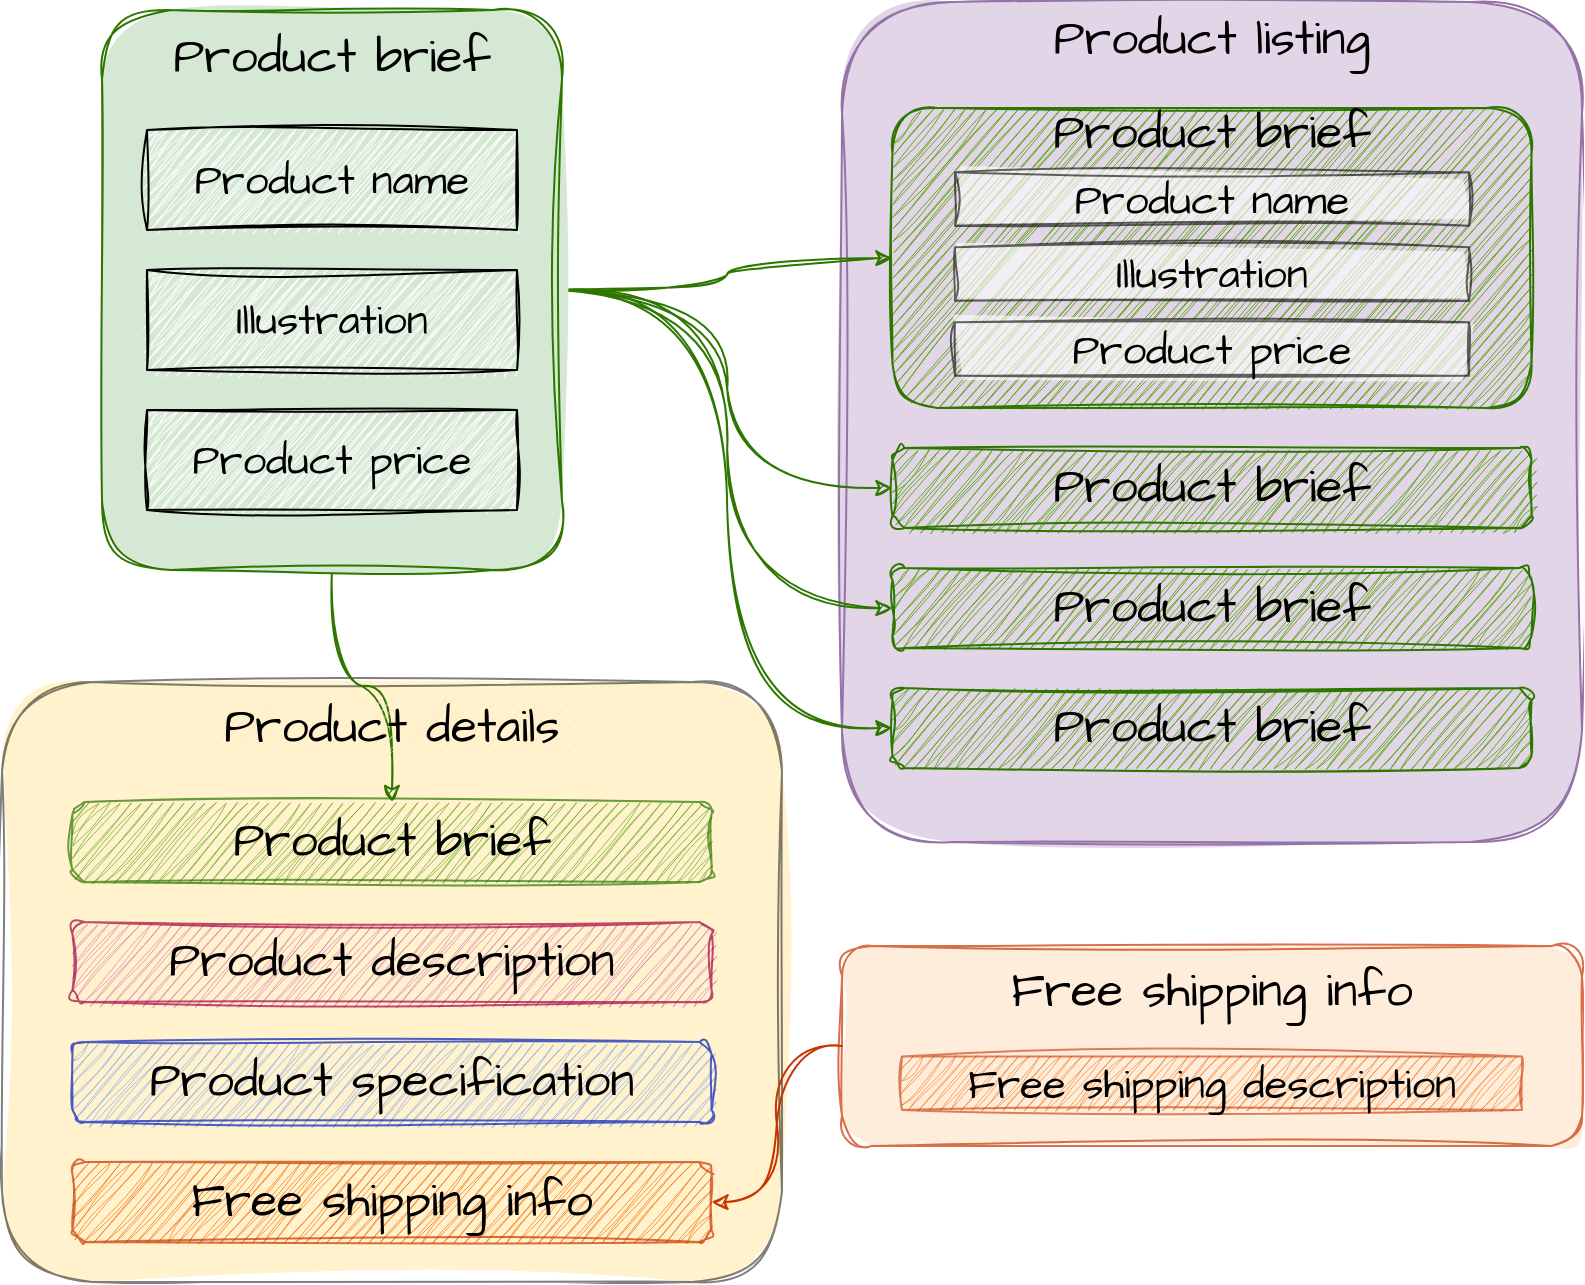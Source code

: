 <mxfile version="20.5.3" type="github">
  <diagram id="QpTB3JBWLclJzC7EPxBI" name="Page-1">
    <mxGraphModel dx="1344" dy="778" grid="1" gridSize="10" guides="1" tooltips="1" connect="1" arrows="1" fold="1" page="1" pageScale="1" pageWidth="850" pageHeight="1100" math="0" shadow="0">
      <root>
        <mxCell id="0" />
        <mxCell id="1" parent="0" />
        <mxCell id="FeaabyJDP-7DLvGipLMP-46" value="" style="rounded=1;whiteSpace=wrap;html=1;sketch=1;hachureGap=4;jiggle=2;fillStyle=solid;fontFamily=Architects Daughter;fontSource=https%3A%2F%2Ffonts.googleapis.com%2Fcss%3Ffamily%3DArchitects%2BDaughter;fontSize=24;fillColor=#FFE599;opacity=50;" vertex="1" parent="1">
          <mxGeometry x="20" y="370" width="390" height="300" as="geometry" />
        </mxCell>
        <mxCell id="FeaabyJDP-7DLvGipLMP-12" value="" style="rounded=1;whiteSpace=wrap;html=1;sketch=1;hachureGap=4;jiggle=2;fontFamily=Architects Daughter;fontSource=https%3A%2F%2Ffonts.googleapis.com%2Fcss%3Ffamily%3DArchitects%2BDaughter;fontSize=21;fillColor=#e1d5e7;strokeColor=#9673a6;fillStyle=solid;" vertex="1" parent="1">
          <mxGeometry x="440" y="30" width="370" height="420" as="geometry" />
        </mxCell>
        <mxCell id="FeaabyJDP-7DLvGipLMP-13" value="Product listing" style="text;html=1;strokeColor=none;fillColor=none;align=center;verticalAlign=middle;whiteSpace=wrap;rounded=0;sketch=1;hachureGap=4;jiggle=2;fontFamily=Architects Daughter;fontSource=https%3A%2F%2Ffonts.googleapis.com%2Fcss%3Ffamily%3DArchitects%2BDaughter;fontSize=24;" vertex="1" parent="1">
          <mxGeometry x="520" y="34" width="210" height="30" as="geometry" />
        </mxCell>
        <mxCell id="FeaabyJDP-7DLvGipLMP-35" value="" style="rounded=1;whiteSpace=wrap;html=1;sketch=1;hachureGap=4;jiggle=2;fontFamily=Architects Daughter;fontSource=https%3A%2F%2Ffonts.googleapis.com%2Fcss%3Ffamily%3DArchitects%2BDaughter;fontSize=20;fillStyle=auto;fillColor=#60a917;strokeColor=#2D7600;fontColor=#ffffff;" vertex="1" parent="1">
          <mxGeometry x="465.23" y="253" width="319.55" height="40" as="geometry" />
        </mxCell>
        <mxCell id="FeaabyJDP-7DLvGipLMP-37" value="Product brief" style="text;html=1;strokeColor=none;fillColor=none;align=center;verticalAlign=middle;whiteSpace=wrap;rounded=0;sketch=1;hachureGap=4;jiggle=2;fontFamily=Architects Daughter;fontSource=https%3A%2F%2Ffonts.googleapis.com%2Fcss%3Ffamily%3DArchitects%2BDaughter;fontSize=24;" vertex="1" parent="1">
          <mxGeometry x="493.019" y="264.964" width="263.972" height="16.071" as="geometry" />
        </mxCell>
        <mxCell id="FeaabyJDP-7DLvGipLMP-38" value="" style="rounded=1;whiteSpace=wrap;html=1;sketch=1;hachureGap=4;jiggle=2;fontFamily=Architects Daughter;fontSource=https%3A%2F%2Ffonts.googleapis.com%2Fcss%3Ffamily%3DArchitects%2BDaughter;fontSize=20;fillStyle=auto;fillColor=#60a917;strokeColor=#2D7600;fontColor=#ffffff;" vertex="1" parent="1">
          <mxGeometry x="465.22" y="313" width="319.55" height="40" as="geometry" />
        </mxCell>
        <mxCell id="FeaabyJDP-7DLvGipLMP-39" value="Product brief" style="text;html=1;strokeColor=none;fillColor=none;align=center;verticalAlign=middle;whiteSpace=wrap;rounded=0;sketch=1;hachureGap=4;jiggle=2;fontFamily=Architects Daughter;fontSource=https%3A%2F%2Ffonts.googleapis.com%2Fcss%3Ffamily%3DArchitects%2BDaughter;fontSize=24;" vertex="1" parent="1">
          <mxGeometry x="493.009" y="324.964" width="263.972" height="16.071" as="geometry" />
        </mxCell>
        <mxCell id="FeaabyJDP-7DLvGipLMP-40" value="" style="rounded=1;whiteSpace=wrap;html=1;sketch=1;hachureGap=4;jiggle=2;fontFamily=Architects Daughter;fontSource=https%3A%2F%2Ffonts.googleapis.com%2Fcss%3Ffamily%3DArchitects%2BDaughter;fontSize=20;fillStyle=auto;fillColor=#60a917;strokeColor=#2D7600;fontColor=#ffffff;" vertex="1" parent="1">
          <mxGeometry x="465.22" y="373" width="319.55" height="40" as="geometry" />
        </mxCell>
        <mxCell id="FeaabyJDP-7DLvGipLMP-41" value="Product brief" style="text;html=1;strokeColor=none;fillColor=none;align=center;verticalAlign=middle;whiteSpace=wrap;rounded=0;sketch=1;hachureGap=4;jiggle=2;fontFamily=Architects Daughter;fontSource=https%3A%2F%2Ffonts.googleapis.com%2Fcss%3Ffamily%3DArchitects%2BDaughter;fontSize=24;" vertex="1" parent="1">
          <mxGeometry x="493.009" y="384.964" width="263.972" height="16.071" as="geometry" />
        </mxCell>
        <mxCell id="FeaabyJDP-7DLvGipLMP-42" style="edgeStyle=orthogonalEdgeStyle;rounded=0;sketch=1;hachureGap=4;jiggle=2;orthogonalLoop=1;jettySize=auto;html=1;exitX=1;exitY=0.5;exitDx=0;exitDy=0;entryX=0;entryY=0.5;entryDx=0;entryDy=0;fontFamily=Architects Daughter;fontSource=https%3A%2F%2Ffonts.googleapis.com%2Fcss%3Ffamily%3DArchitects%2BDaughter;fontSize=24;elbow=vertical;curved=1;fillColor=#60a917;strokeColor=#2D7600;" edge="1" parent="1" source="FeaabyJDP-7DLvGipLMP-3" target="FeaabyJDP-7DLvGipLMP-15">
          <mxGeometry relative="1" as="geometry" />
        </mxCell>
        <mxCell id="FeaabyJDP-7DLvGipLMP-43" style="edgeStyle=orthogonalEdgeStyle;rounded=0;sketch=1;hachureGap=4;jiggle=2;orthogonalLoop=1;jettySize=auto;html=1;exitX=1;exitY=0.5;exitDx=0;exitDy=0;entryX=0;entryY=0.5;entryDx=0;entryDy=0;fontFamily=Architects Daughter;fontSource=https%3A%2F%2Ffonts.googleapis.com%2Fcss%3Ffamily%3DArchitects%2BDaughter;fontSize=24;elbow=vertical;curved=1;fillColor=#60a917;strokeColor=#2D7600;" edge="1" parent="1" source="FeaabyJDP-7DLvGipLMP-3" target="FeaabyJDP-7DLvGipLMP-35">
          <mxGeometry relative="1" as="geometry" />
        </mxCell>
        <mxCell id="FeaabyJDP-7DLvGipLMP-44" style="edgeStyle=orthogonalEdgeStyle;rounded=0;sketch=1;hachureGap=4;jiggle=2;orthogonalLoop=1;jettySize=auto;html=1;exitX=1;exitY=0.5;exitDx=0;exitDy=0;entryX=0;entryY=0.5;entryDx=0;entryDy=0;fontFamily=Architects Daughter;fontSource=https%3A%2F%2Ffonts.googleapis.com%2Fcss%3Ffamily%3DArchitects%2BDaughter;fontSize=24;elbow=vertical;curved=1;fillColor=#60a917;strokeColor=#2D7600;" edge="1" parent="1" source="FeaabyJDP-7DLvGipLMP-3" target="FeaabyJDP-7DLvGipLMP-38">
          <mxGeometry relative="1" as="geometry" />
        </mxCell>
        <mxCell id="FeaabyJDP-7DLvGipLMP-45" style="edgeStyle=orthogonalEdgeStyle;rounded=0;sketch=1;hachureGap=4;jiggle=2;orthogonalLoop=1;jettySize=auto;html=1;exitX=1;exitY=0.5;exitDx=0;exitDy=0;entryX=0;entryY=0.5;entryDx=0;entryDy=0;fontFamily=Architects Daughter;fontSource=https%3A%2F%2Ffonts.googleapis.com%2Fcss%3Ffamily%3DArchitects%2BDaughter;fontSize=24;elbow=vertical;curved=1;fillColor=#60a917;strokeColor=#2D7600;" edge="1" parent="1" source="FeaabyJDP-7DLvGipLMP-3" target="FeaabyJDP-7DLvGipLMP-40">
          <mxGeometry relative="1" as="geometry" />
        </mxCell>
        <mxCell id="FeaabyJDP-7DLvGipLMP-56" style="edgeStyle=orthogonalEdgeStyle;curved=1;rounded=0;sketch=1;hachureGap=4;jiggle=2;orthogonalLoop=1;jettySize=auto;html=1;exitX=0.5;exitY=1;exitDx=0;exitDy=0;entryX=0.5;entryY=0;entryDx=0;entryDy=0;fontFamily=Architects Daughter;fontSource=https%3A%2F%2Ffonts.googleapis.com%2Fcss%3Ffamily%3DArchitects%2BDaughter;fontSize=24;elbow=vertical;fillColor=#60a917;strokeColor=#2D7600;" edge="1" parent="1" source="FeaabyJDP-7DLvGipLMP-3" target="FeaabyJDP-7DLvGipLMP-49">
          <mxGeometry relative="1" as="geometry" />
        </mxCell>
        <mxCell id="FeaabyJDP-7DLvGipLMP-3" value="" style="rounded=1;whiteSpace=wrap;html=1;sketch=1;hachureGap=4;jiggle=2;fontFamily=Architects Daughter;fontSource=https%3A%2F%2Ffonts.googleapis.com%2Fcss%3Ffamily%3DArchitects%2BDaughter;fontSize=20;container=0;fillColor=#D5E8D4;strokeColor=#2D7600;fontColor=#ffffff;fillStyle=solid;" vertex="1" parent="1">
          <mxGeometry x="70" y="34" width="230" height="280" as="geometry" />
        </mxCell>
        <mxCell id="FeaabyJDP-7DLvGipLMP-4" value="Product brief" style="text;html=1;strokeColor=none;fillColor=none;align=center;verticalAlign=middle;whiteSpace=wrap;rounded=0;sketch=1;hachureGap=4;jiggle=2;fontFamily=Architects Daughter;fontSource=https%3A%2F%2Ffonts.googleapis.com%2Fcss%3Ffamily%3DArchitects%2BDaughter;fontSize=24;container=0;" vertex="1" parent="1">
          <mxGeometry x="90" y="43" width="190" height="30" as="geometry" />
        </mxCell>
        <mxCell id="FeaabyJDP-7DLvGipLMP-5" value="" style="rounded=0;whiteSpace=wrap;html=1;sketch=1;hachureGap=4;jiggle=2;fontFamily=Architects Daughter;fontSource=https%3A%2F%2Ffonts.googleapis.com%2Fcss%3Ffamily%3DArchitects%2BDaughter;fontSize=24;container=0;fillColor=#FFFFFF;fillStyle=zigzag;strokeWidth=1;" vertex="1" parent="1">
          <mxGeometry x="92.5" y="94" width="185" height="50" as="geometry" />
        </mxCell>
        <mxCell id="FeaabyJDP-7DLvGipLMP-6" value="Product name" style="text;html=1;strokeColor=none;fillColor=none;align=center;verticalAlign=middle;whiteSpace=wrap;rounded=0;sketch=1;hachureGap=4;jiggle=2;fontFamily=Architects Daughter;fontSource=https%3A%2F%2Ffonts.googleapis.com%2Fcss%3Ffamily%3DArchitects%2BDaughter;fontSize=21;container=0;" vertex="1" parent="1">
          <mxGeometry x="110" y="104" width="150" height="30" as="geometry" />
        </mxCell>
        <mxCell id="FeaabyJDP-7DLvGipLMP-7" value="" style="rounded=0;whiteSpace=wrap;html=1;sketch=1;hachureGap=4;jiggle=2;fontFamily=Architects Daughter;fontSource=https%3A%2F%2Ffonts.googleapis.com%2Fcss%3Ffamily%3DArchitects%2BDaughter;fontSize=24;container=0;fillColor=#FFFFFF;fillStyle=zigzag;strokeWidth=1;" vertex="1" parent="1">
          <mxGeometry x="92.5" y="164" width="185" height="50" as="geometry" />
        </mxCell>
        <mxCell id="FeaabyJDP-7DLvGipLMP-8" value="Illustration" style="text;html=1;strokeColor=none;fillColor=none;align=center;verticalAlign=middle;whiteSpace=wrap;rounded=0;sketch=1;hachureGap=4;jiggle=2;fontFamily=Architects Daughter;fontSource=https%3A%2F%2Ffonts.googleapis.com%2Fcss%3Ffamily%3DArchitects%2BDaughter;fontSize=21;container=0;" vertex="1" parent="1">
          <mxGeometry x="110" y="174" width="150" height="30" as="geometry" />
        </mxCell>
        <mxCell id="FeaabyJDP-7DLvGipLMP-9" value="" style="rounded=0;whiteSpace=wrap;html=1;sketch=1;hachureGap=4;jiggle=2;fontFamily=Architects Daughter;fontSource=https%3A%2F%2Ffonts.googleapis.com%2Fcss%3Ffamily%3DArchitects%2BDaughter;fontSize=24;container=0;fillColor=#FFFFFF;fillStyle=zigzag;strokeWidth=1;" vertex="1" parent="1">
          <mxGeometry x="92.5" y="234" width="185" height="50" as="geometry" />
        </mxCell>
        <mxCell id="FeaabyJDP-7DLvGipLMP-10" value="Product price" style="text;html=1;strokeColor=none;fillColor=none;align=center;verticalAlign=middle;whiteSpace=wrap;rounded=0;sketch=1;hachureGap=4;jiggle=2;fontFamily=Architects Daughter;fontSource=https%3A%2F%2Ffonts.googleapis.com%2Fcss%3Ffamily%3DArchitects%2BDaughter;fontSize=21;container=0;" vertex="1" parent="1">
          <mxGeometry x="110" y="244" width="150" height="30" as="geometry" />
        </mxCell>
        <mxCell id="FeaabyJDP-7DLvGipLMP-15" value="" style="rounded=1;whiteSpace=wrap;html=1;sketch=1;hachureGap=4;jiggle=2;fontFamily=Architects Daughter;fontSource=https%3A%2F%2Ffonts.googleapis.com%2Fcss%3Ffamily%3DArchitects%2BDaughter;fontSize=20;fillColor=#60a917;fillStyle=auto;strokeColor=#2D7600;fontColor=#ffffff;" vertex="1" parent="1">
          <mxGeometry x="465.227" y="83" width="319.545" height="150" as="geometry" />
        </mxCell>
        <mxCell id="FeaabyJDP-7DLvGipLMP-16" value="Product brief" style="text;html=1;strokeColor=none;fillColor=none;align=center;verticalAlign=middle;whiteSpace=wrap;rounded=0;sketch=1;hachureGap=4;jiggle=2;fontFamily=Architects Daughter;fontSource=https%3A%2F%2Ffonts.googleapis.com%2Fcss%3Ffamily%3DArchitects%2BDaughter;fontSize=24;" vertex="1" parent="1">
          <mxGeometry x="493.014" y="87.821" width="263.972" height="16.071" as="geometry" />
        </mxCell>
        <mxCell id="FeaabyJDP-7DLvGipLMP-17" value="" style="rounded=0;whiteSpace=wrap;html=1;sketch=1;hachureGap=4;jiggle=2;fontFamily=Architects Daughter;fontSource=https%3A%2F%2Ffonts.googleapis.com%2Fcss%3Ffamily%3DArchitects%2BDaughter;fontSize=24;fillColor=#FFFFFF;fillStyle=solid;opacity=60;" vertex="1" parent="1">
          <mxGeometry x="496.487" y="115.143" width="257.026" height="26.786" as="geometry" />
        </mxCell>
        <mxCell id="FeaabyJDP-7DLvGipLMP-18" value="Product name" style="text;html=1;strokeColor=none;fillColor=none;align=center;verticalAlign=middle;whiteSpace=wrap;rounded=0;sketch=1;hachureGap=4;jiggle=2;fontFamily=Architects Daughter;fontSource=https%3A%2F%2Ffonts.googleapis.com%2Fcss%3Ffamily%3DArchitects%2BDaughter;fontSize=21;" vertex="1" parent="1">
          <mxGeometry x="520.8" y="120.5" width="208.399" height="16.071" as="geometry" />
        </mxCell>
        <mxCell id="FeaabyJDP-7DLvGipLMP-19" value="" style="rounded=0;whiteSpace=wrap;html=1;sketch=1;hachureGap=4;jiggle=2;fontFamily=Architects Daughter;fontSource=https%3A%2F%2Ffonts.googleapis.com%2Fcss%3Ffamily%3DArchitects%2BDaughter;fontSize=24;fillColor=#FFFFFF;fillStyle=solid;opacity=60;" vertex="1" parent="1">
          <mxGeometry x="496.487" y="152.643" width="257.026" height="26.786" as="geometry" />
        </mxCell>
        <mxCell id="FeaabyJDP-7DLvGipLMP-20" value="Illustration" style="text;html=1;strokeColor=none;fillColor=none;align=center;verticalAlign=middle;whiteSpace=wrap;rounded=0;sketch=1;hachureGap=4;jiggle=2;fontFamily=Architects Daughter;fontSource=https%3A%2F%2Ffonts.googleapis.com%2Fcss%3Ffamily%3DArchitects%2BDaughter;fontSize=21;" vertex="1" parent="1">
          <mxGeometry x="520.8" y="158" width="208.399" height="16.071" as="geometry" />
        </mxCell>
        <mxCell id="FeaabyJDP-7DLvGipLMP-21" value="" style="rounded=0;whiteSpace=wrap;html=1;sketch=1;hachureGap=4;jiggle=2;fontFamily=Architects Daughter;fontSource=https%3A%2F%2Ffonts.googleapis.com%2Fcss%3Ffamily%3DArchitects%2BDaughter;fontSize=24;fillColor=#FFFFFF;fillStyle=solid;opacity=60;" vertex="1" parent="1">
          <mxGeometry x="496.487" y="190.143" width="257.026" height="26.786" as="geometry" />
        </mxCell>
        <mxCell id="FeaabyJDP-7DLvGipLMP-22" value="Product price" style="text;html=1;strokeColor=none;fillColor=none;align=center;verticalAlign=middle;whiteSpace=wrap;rounded=0;sketch=1;hachureGap=4;jiggle=2;fontFamily=Architects Daughter;fontSource=https%3A%2F%2Ffonts.googleapis.com%2Fcss%3Ffamily%3DArchitects%2BDaughter;fontSize=21;" vertex="1" parent="1">
          <mxGeometry x="520.8" y="195.5" width="208.399" height="16.071" as="geometry" />
        </mxCell>
        <mxCell id="FeaabyJDP-7DLvGipLMP-49" value="" style="rounded=1;whiteSpace=wrap;html=1;sketch=1;hachureGap=4;jiggle=2;fontFamily=Architects Daughter;fontSource=https%3A%2F%2Ffonts.googleapis.com%2Fcss%3Ffamily%3DArchitects%2BDaughter;fontSize=20;fillStyle=auto;fillColor=#60a917;strokeColor=#2D7600;fontColor=#ffffff;opacity=70;" vertex="1" parent="1">
          <mxGeometry x="55.225" y="430" width="319.55" height="40" as="geometry" />
        </mxCell>
        <mxCell id="FeaabyJDP-7DLvGipLMP-50" value="Product brief" style="text;html=1;strokeColor=none;fillColor=none;align=center;verticalAlign=middle;whiteSpace=wrap;rounded=0;sketch=1;hachureGap=4;jiggle=2;fontFamily=Architects Daughter;fontSource=https%3A%2F%2Ffonts.googleapis.com%2Fcss%3Ffamily%3DArchitects%2BDaughter;fontSize=24;" vertex="1" parent="1">
          <mxGeometry x="83.014" y="441.964" width="263.972" height="16.071" as="geometry" />
        </mxCell>
        <mxCell id="FeaabyJDP-7DLvGipLMP-52" value="" style="rounded=1;whiteSpace=wrap;html=1;sketch=1;hachureGap=4;jiggle=2;fontFamily=Architects Daughter;fontSource=https%3A%2F%2Ffonts.googleapis.com%2Fcss%3Ffamily%3DArchitects%2BDaughter;fontSize=20;fillStyle=auto;fillColor=#D879B5;strokeColor=#A50040;fontColor=#ffffff;opacity=70;" vertex="1" parent="1">
          <mxGeometry x="55.225" y="490" width="319.55" height="40" as="geometry" />
        </mxCell>
        <mxCell id="FeaabyJDP-7DLvGipLMP-53" value="Product description" style="text;html=1;strokeColor=none;fillColor=none;align=center;verticalAlign=middle;whiteSpace=wrap;rounded=0;sketch=1;hachureGap=4;jiggle=2;fontFamily=Architects Daughter;fontSource=https%3A%2F%2Ffonts.googleapis.com%2Fcss%3Ffamily%3DArchitects%2BDaughter;fontSize=24;" vertex="1" parent="1">
          <mxGeometry x="83.014" y="501.964" width="263.972" height="16.071" as="geometry" />
        </mxCell>
        <mxCell id="FeaabyJDP-7DLvGipLMP-54" value="" style="rounded=1;whiteSpace=wrap;html=1;sketch=1;hachureGap=4;jiggle=2;fontFamily=Architects Daughter;fontSource=https%3A%2F%2Ffonts.googleapis.com%2Fcss%3Ffamily%3DArchitects%2BDaughter;fontSize=20;fillStyle=auto;fillColor=#83A7EF;strokeColor=#001DBC;fontColor=#ffffff;opacity=70;" vertex="1" parent="1">
          <mxGeometry x="55.225" y="550" width="319.55" height="40" as="geometry" />
        </mxCell>
        <mxCell id="FeaabyJDP-7DLvGipLMP-55" value="Product specification" style="text;html=1;strokeColor=none;fillColor=none;align=center;verticalAlign=middle;whiteSpace=wrap;rounded=0;sketch=1;hachureGap=4;jiggle=2;fontFamily=Architects Daughter;fontSource=https%3A%2F%2Ffonts.googleapis.com%2Fcss%3Ffamily%3DArchitects%2BDaughter;fontSize=24;" vertex="1" parent="1">
          <mxGeometry x="83.014" y="561.964" width="263.972" height="16.071" as="geometry" />
        </mxCell>
        <mxCell id="FeaabyJDP-7DLvGipLMP-47" value="Product details" style="text;html=1;strokeColor=none;fillColor=#FFE6CC;align=center;verticalAlign=middle;whiteSpace=wrap;rounded=0;sketch=1;hachureGap=4;jiggle=2;fontFamily=Architects Daughter;fontSource=https%3A%2F%2Ffonts.googleapis.com%2Fcss%3Ffamily%3DArchitects%2BDaughter;fontSize=24;container=0;opacity=60;" vertex="1" parent="1">
          <mxGeometry x="120" y="378.04" width="190" height="30" as="geometry" />
        </mxCell>
        <mxCell id="FeaabyJDP-7DLvGipLMP-57" value="" style="rounded=1;whiteSpace=wrap;html=1;sketch=1;hachureGap=4;jiggle=2;fontFamily=Architects Daughter;fontSource=https%3A%2F%2Ffonts.googleapis.com%2Fcss%3Ffamily%3DArchitects%2BDaughter;fontSize=20;fillStyle=auto;fillColor=#fa6800;strokeColor=#C73500;fontColor=#000000;opacity=70;" vertex="1" parent="1">
          <mxGeometry x="55.225" y="610" width="319.55" height="40" as="geometry" />
        </mxCell>
        <mxCell id="FeaabyJDP-7DLvGipLMP-58" value="Free shipping info" style="text;html=1;strokeColor=none;fillColor=none;align=center;verticalAlign=middle;whiteSpace=wrap;rounded=0;sketch=1;hachureGap=4;jiggle=2;fontFamily=Architects Daughter;fontSource=https%3A%2F%2Ffonts.googleapis.com%2Fcss%3Ffamily%3DArchitects%2BDaughter;fontSize=24;" vertex="1" parent="1">
          <mxGeometry x="83.014" y="621.964" width="263.972" height="16.071" as="geometry" />
        </mxCell>
        <mxCell id="FeaabyJDP-7DLvGipLMP-64" style="edgeStyle=orthogonalEdgeStyle;curved=1;rounded=0;sketch=1;hachureGap=4;jiggle=2;orthogonalLoop=1;jettySize=auto;html=1;exitX=0;exitY=0.5;exitDx=0;exitDy=0;entryX=1;entryY=0.5;entryDx=0;entryDy=0;fontFamily=Architects Daughter;fontSource=https%3A%2F%2Ffonts.googleapis.com%2Fcss%3Ffamily%3DArchitects%2BDaughter;fontSize=24;elbow=vertical;fillColor=#fa6800;strokeColor=#C73500;" edge="1" parent="1" source="FeaabyJDP-7DLvGipLMP-59" target="FeaabyJDP-7DLvGipLMP-57">
          <mxGeometry relative="1" as="geometry" />
        </mxCell>
        <mxCell id="FeaabyJDP-7DLvGipLMP-59" value="" style="rounded=1;whiteSpace=wrap;html=1;sketch=1;hachureGap=4;jiggle=2;fontFamily=Architects Daughter;fontSource=https%3A%2F%2Ffonts.googleapis.com%2Fcss%3Ffamily%3DArchitects%2BDaughter;fontSize=20;fillStyle=solid;fillColor=#FFE6CC;strokeColor=#C73500;fontColor=#000000;opacity=70;" vertex="1" parent="1">
          <mxGeometry x="440" y="501.96" width="370" height="100" as="geometry" />
        </mxCell>
        <mxCell id="FeaabyJDP-7DLvGipLMP-60" value="Free shipping info" style="text;html=1;strokeColor=none;fillColor=none;align=center;verticalAlign=middle;whiteSpace=wrap;rounded=0;sketch=1;hachureGap=4;jiggle=2;fontFamily=Architects Daughter;fontSource=https%3A%2F%2Ffonts.googleapis.com%2Fcss%3Ffamily%3DArchitects%2BDaughter;fontSize=24;" vertex="1" parent="1">
          <mxGeometry x="493.014" y="517.034" width="263.972" height="16.071" as="geometry" />
        </mxCell>
        <mxCell id="FeaabyJDP-7DLvGipLMP-62" value="" style="rounded=0;whiteSpace=wrap;html=1;sketch=1;hachureGap=4;jiggle=2;fontFamily=Architects Daughter;fontSource=https%3A%2F%2Ffonts.googleapis.com%2Fcss%3Ffamily%3DArchitects%2BDaughter;fontSize=24;fillColor=#fa6800;fillStyle=auto;opacity=60;fontColor=#000000;strokeColor=#C73500;" vertex="1" parent="1">
          <mxGeometry x="470" y="557.21" width="310" height="26.79" as="geometry" />
        </mxCell>
        <mxCell id="FeaabyJDP-7DLvGipLMP-63" value="Free shipping description" style="text;html=1;strokeColor=none;fillColor=none;align=center;verticalAlign=middle;whiteSpace=wrap;rounded=0;sketch=1;hachureGap=4;jiggle=2;fontFamily=Architects Daughter;fontSource=https%3A%2F%2Ffonts.googleapis.com%2Fcss%3Ffamily%3DArchitects%2BDaughter;fontSize=21;" vertex="1" parent="1">
          <mxGeometry x="490" y="562.57" width="270" height="16.07" as="geometry" />
        </mxCell>
      </root>
    </mxGraphModel>
  </diagram>
</mxfile>

